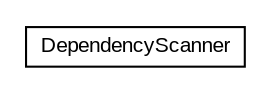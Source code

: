 #!/usr/local/bin/dot
#
# Class diagram 
# Generated by UMLGraph version R5_6-24-gf6e263 (http://www.umlgraph.org/)
#

digraph G {
	edge [fontname="arial",fontsize=10,labelfontname="arial",labelfontsize=10];
	node [fontname="arial",fontsize=10,shape=plaintext];
	nodesep=0.25;
	ranksep=0.5;
	// org.miloss.fgsms.dependency.DependencyScanner
	c63382 [label=<<table title="org.miloss.fgsms.dependency.DependencyScanner" border="0" cellborder="1" cellspacing="0" cellpadding="2" port="p" href="./DependencyScanner.html">
		<tr><td><table border="0" cellspacing="0" cellpadding="1">
<tr><td align="center" balign="center"> DependencyScanner </td></tr>
		</table></td></tr>
		</table>>, URL="./DependencyScanner.html", fontname="arial", fontcolor="black", fontsize=10.0];
}

